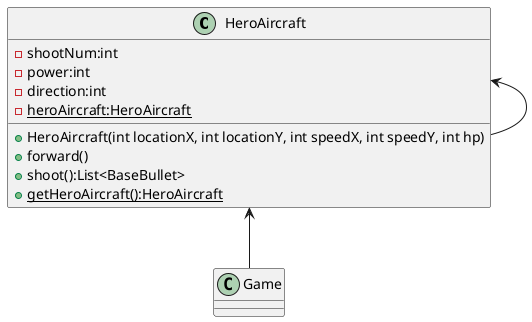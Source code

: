 @startuml
'https://plantuml.com/class-diagram

class HeroAircraft {
    - shootNum:int
    - power:int
    - direction:int
    - {static} heroAircraft:HeroAircraft
    + HeroAircraft(int locationX, int locationY, int speedX, int speedY, int hp)
    + forward()
    + shoot():List<BaseBullet>
    + {static} getHeroAircraft():HeroAircraft

}

HeroAircraft<--HeroAircraft
HeroAircraft<--Game
@enduml